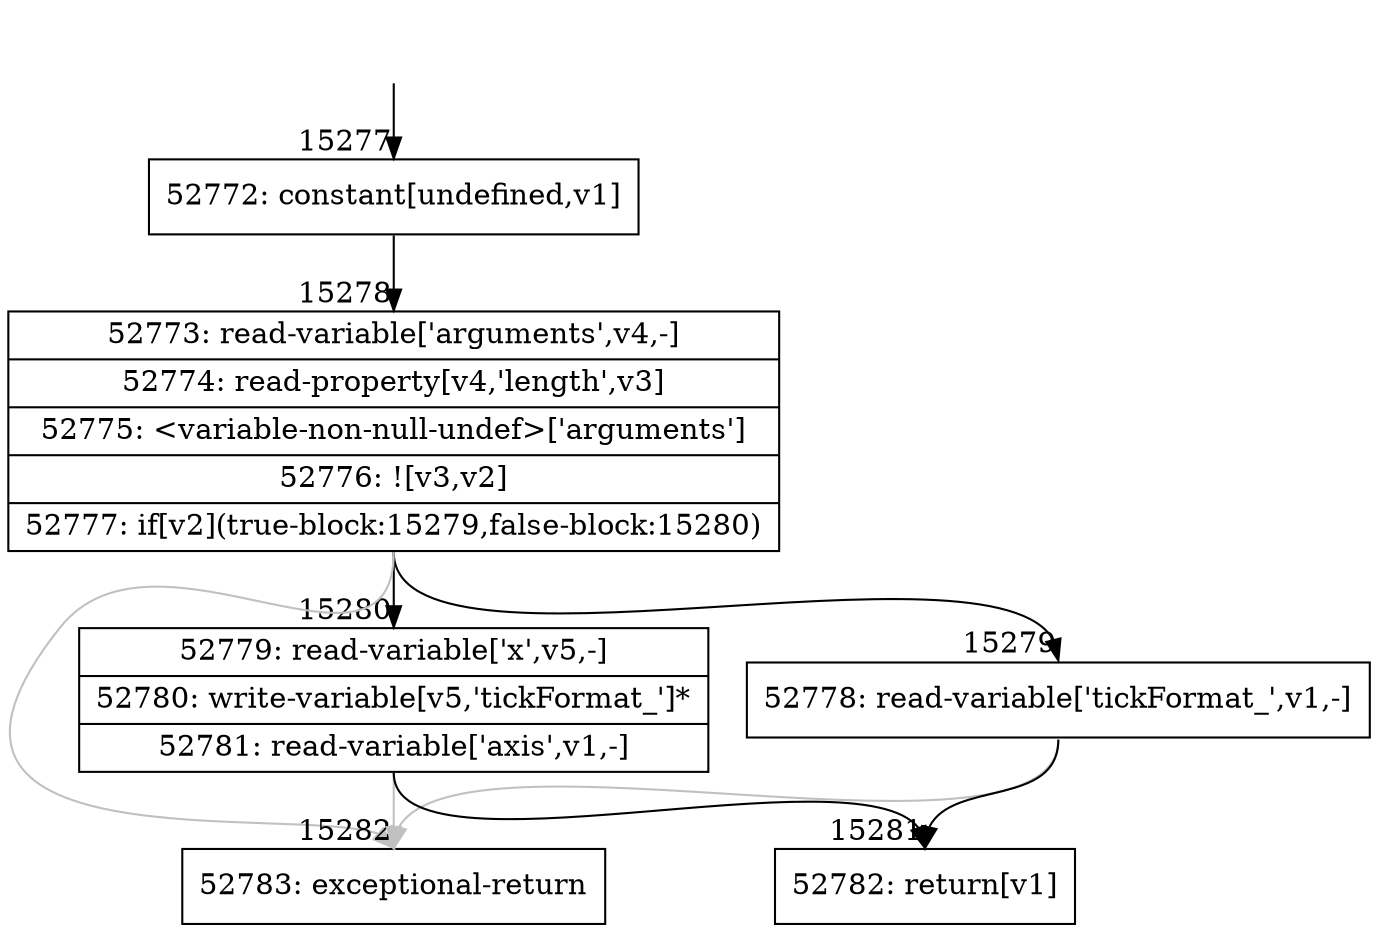 digraph {
rankdir="TD"
BB_entry1420[shape=none,label=""];
BB_entry1420 -> BB15277 [tailport=s, headport=n, headlabel="    15277"]
BB15277 [shape=record label="{52772: constant[undefined,v1]}" ] 
BB15277 -> BB15278 [tailport=s, headport=n, headlabel="      15278"]
BB15278 [shape=record label="{52773: read-variable['arguments',v4,-]|52774: read-property[v4,'length',v3]|52775: \<variable-non-null-undef\>['arguments']|52776: ![v3,v2]|52777: if[v2](true-block:15279,false-block:15280)}" ] 
BB15278 -> BB15279 [tailport=s, headport=n, headlabel="      15279"]
BB15278 -> BB15280 [tailport=s, headport=n, headlabel="      15280"]
BB15278 -> BB15282 [tailport=s, headport=n, color=gray, headlabel="      15282"]
BB15279 [shape=record label="{52778: read-variable['tickFormat_',v1,-]}" ] 
BB15279 -> BB15281 [tailport=s, headport=n, headlabel="      15281"]
BB15279 -> BB15282 [tailport=s, headport=n, color=gray]
BB15280 [shape=record label="{52779: read-variable['x',v5,-]|52780: write-variable[v5,'tickFormat_']*|52781: read-variable['axis',v1,-]}" ] 
BB15280 -> BB15281 [tailport=s, headport=n]
BB15280 -> BB15282 [tailport=s, headport=n, color=gray]
BB15281 [shape=record label="{52782: return[v1]}" ] 
BB15282 [shape=record label="{52783: exceptional-return}" ] 
//#$~ 8991
}
